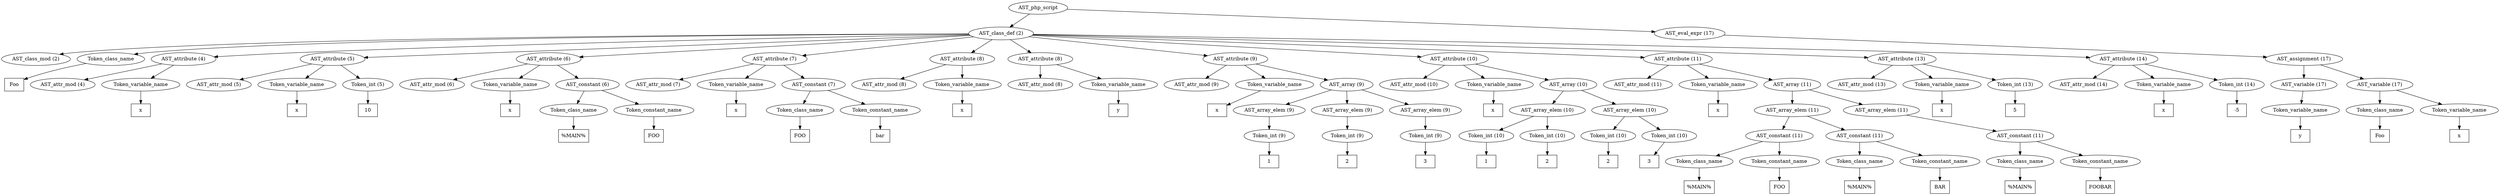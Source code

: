 /*
 * AST in dot format generated by phc -- the PHP compiler
 */

digraph AST {
node_0 [label="AST_php_script"];
node_1 [label="AST_class_def (2)"];
node_2 [label="AST_class_mod (2)"];
node_3 [label="Token_class_name"];
node_4 [label="Foo", shape=box]
node_3 -> node_4;
node_5 [label="AST_attribute (4)"];
node_6 [label="AST_attr_mod (4)"];
node_7 [label="Token_variable_name"];
node_8 [label="x", shape=box]
node_7 -> node_8;
node_5 -> node_7;
node_5 -> node_6;
node_9 [label="AST_attribute (5)"];
node_10 [label="AST_attr_mod (5)"];
node_11 [label="Token_variable_name"];
node_12 [label="x", shape=box]
node_11 -> node_12;
node_13 [label="Token_int (5)"];
node_14 [label="10", shape=box]
node_13 -> node_14;
node_9 -> node_13;
node_9 -> node_11;
node_9 -> node_10;
node_15 [label="AST_attribute (6)"];
node_16 [label="AST_attr_mod (6)"];
node_17 [label="Token_variable_name"];
node_18 [label="x", shape=box]
node_17 -> node_18;
node_19 [label="AST_constant (6)"];
node_20 [label="Token_class_name"];
node_21 [label="%MAIN%", shape=box]
node_20 -> node_21;
node_22 [label="Token_constant_name"];
node_23 [label="FOO", shape=box]
node_22 -> node_23;
node_19 -> node_22;
node_19 -> node_20;
node_15 -> node_19;
node_15 -> node_17;
node_15 -> node_16;
node_24 [label="AST_attribute (7)"];
node_25 [label="AST_attr_mod (7)"];
node_26 [label="Token_variable_name"];
node_27 [label="x", shape=box]
node_26 -> node_27;
node_28 [label="AST_constant (7)"];
node_29 [label="Token_class_name"];
node_30 [label="FOO", shape=box]
node_29 -> node_30;
node_31 [label="Token_constant_name"];
node_32 [label="bar", shape=box]
node_31 -> node_32;
node_28 -> node_31;
node_28 -> node_29;
node_24 -> node_28;
node_24 -> node_26;
node_24 -> node_25;
node_33 [label="AST_attribute (8)"];
node_34 [label="AST_attr_mod (8)"];
node_35 [label="Token_variable_name"];
node_36 [label="x", shape=box]
node_35 -> node_36;
node_33 -> node_35;
node_33 -> node_34;
node_37 [label="AST_attribute (8)"];
node_38 [label="AST_attr_mod (8)"];
node_39 [label="Token_variable_name"];
node_40 [label="y", shape=box]
node_39 -> node_40;
node_37 -> node_39;
node_37 -> node_38;
node_41 [label="AST_attribute (9)"];
node_42 [label="AST_attr_mod (9)"];
node_43 [label="Token_variable_name"];
node_44 [label="x", shape=box]
node_43 -> node_44;
node_45 [label="AST_array (9)"];
node_46 [label="AST_array_elem (9)"];
node_47 [label="Token_int (9)"];
node_48 [label="1", shape=box]
node_47 -> node_48;
node_46 -> node_47;
node_49 [label="AST_array_elem (9)"];
node_50 [label="Token_int (9)"];
node_51 [label="2", shape=box]
node_50 -> node_51;
node_49 -> node_50;
node_52 [label="AST_array_elem (9)"];
node_53 [label="Token_int (9)"];
node_54 [label="3", shape=box]
node_53 -> node_54;
node_52 -> node_53;
node_45 -> node_52;
node_45 -> node_49;
node_45 -> node_46;
node_41 -> node_45;
node_41 -> node_43;
node_41 -> node_42;
node_55 [label="AST_attribute (10)"];
node_56 [label="AST_attr_mod (10)"];
node_57 [label="Token_variable_name"];
node_58 [label="x", shape=box]
node_57 -> node_58;
node_59 [label="AST_array (10)"];
node_60 [label="AST_array_elem (10)"];
node_61 [label="Token_int (10)"];
node_62 [label="1", shape=box]
node_61 -> node_62;
node_63 [label="Token_int (10)"];
node_64 [label="2", shape=box]
node_63 -> node_64;
node_60 -> node_63;
node_60 -> node_61;
node_65 [label="AST_array_elem (10)"];
node_66 [label="Token_int (10)"];
node_67 [label="2", shape=box]
node_66 -> node_67;
node_68 [label="Token_int (10)"];
node_69 [label="3", shape=box]
node_68 -> node_69;
node_65 -> node_68;
node_65 -> node_66;
node_59 -> node_65;
node_59 -> node_60;
node_55 -> node_59;
node_55 -> node_57;
node_55 -> node_56;
node_70 [label="AST_attribute (11)"];
node_71 [label="AST_attr_mod (11)"];
node_72 [label="Token_variable_name"];
node_73 [label="x", shape=box]
node_72 -> node_73;
node_74 [label="AST_array (11)"];
node_75 [label="AST_array_elem (11)"];
node_76 [label="AST_constant (11)"];
node_77 [label="Token_class_name"];
node_78 [label="%MAIN%", shape=box]
node_77 -> node_78;
node_79 [label="Token_constant_name"];
node_80 [label="FOO", shape=box]
node_79 -> node_80;
node_76 -> node_79;
node_76 -> node_77;
node_81 [label="AST_constant (11)"];
node_82 [label="Token_class_name"];
node_83 [label="%MAIN%", shape=box]
node_82 -> node_83;
node_84 [label="Token_constant_name"];
node_85 [label="BAR", shape=box]
node_84 -> node_85;
node_81 -> node_84;
node_81 -> node_82;
node_75 -> node_81;
node_75 -> node_76;
node_86 [label="AST_array_elem (11)"];
node_87 [label="AST_constant (11)"];
node_88 [label="Token_class_name"];
node_89 [label="%MAIN%", shape=box]
node_88 -> node_89;
node_90 [label="Token_constant_name"];
node_91 [label="FOOBAR", shape=box]
node_90 -> node_91;
node_87 -> node_90;
node_87 -> node_88;
node_86 -> node_87;
node_74 -> node_86;
node_74 -> node_75;
node_70 -> node_74;
node_70 -> node_72;
node_70 -> node_71;
node_92 [label="AST_attribute (13)"];
node_93 [label="AST_attr_mod (13)"];
node_94 [label="Token_variable_name"];
node_95 [label="x", shape=box]
node_94 -> node_95;
node_96 [label="Token_int (13)"];
node_97 [label="5", shape=box]
node_96 -> node_97;
node_92 -> node_96;
node_92 -> node_94;
node_92 -> node_93;
node_98 [label="AST_attribute (14)"];
node_99 [label="AST_attr_mod (14)"];
node_100 [label="Token_variable_name"];
node_101 [label="x", shape=box]
node_100 -> node_101;
node_102 [label="Token_int (14)"];
node_103 [label="-5", shape=box]
node_102 -> node_103;
node_98 -> node_102;
node_98 -> node_100;
node_98 -> node_99;
node_1 -> node_98;
node_1 -> node_92;
node_1 -> node_70;
node_1 -> node_55;
node_1 -> node_41;
node_1 -> node_37;
node_1 -> node_33;
node_1 -> node_24;
node_1 -> node_15;
node_1 -> node_9;
node_1 -> node_5;
node_1 -> node_3;
node_1 -> node_2;
node_104 [label="AST_eval_expr (17)"];
node_105 [label="AST_assignment (17)"];
node_106 [label="AST_variable (17)"];
node_107 [label="Token_variable_name"];
node_108 [label="y", shape=box]
node_107 -> node_108;
node_106 -> node_107;
node_109 [label="AST_variable (17)"];
node_110 [label="Token_class_name"];
node_111 [label="Foo", shape=box]
node_110 -> node_111;
node_112 [label="Token_variable_name"];
node_113 [label="x", shape=box]
node_112 -> node_113;
node_109 -> node_112;
node_109 -> node_110;
node_105 -> node_109;
node_105 -> node_106;
node_104 -> node_105;
node_0 -> node_104;
node_0 -> node_1;
}
